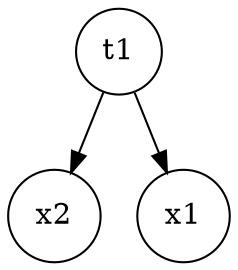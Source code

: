digraph G{
	node[shape=circle]
	tt1[label="t1"];
	tt1x1[label="x2"];
	tt1x2[label="x1"];
	{rank=same tt1x1->tt1x2[style=invis]}
	tt1->tt1x1;
	tt1->tt1x2;
}